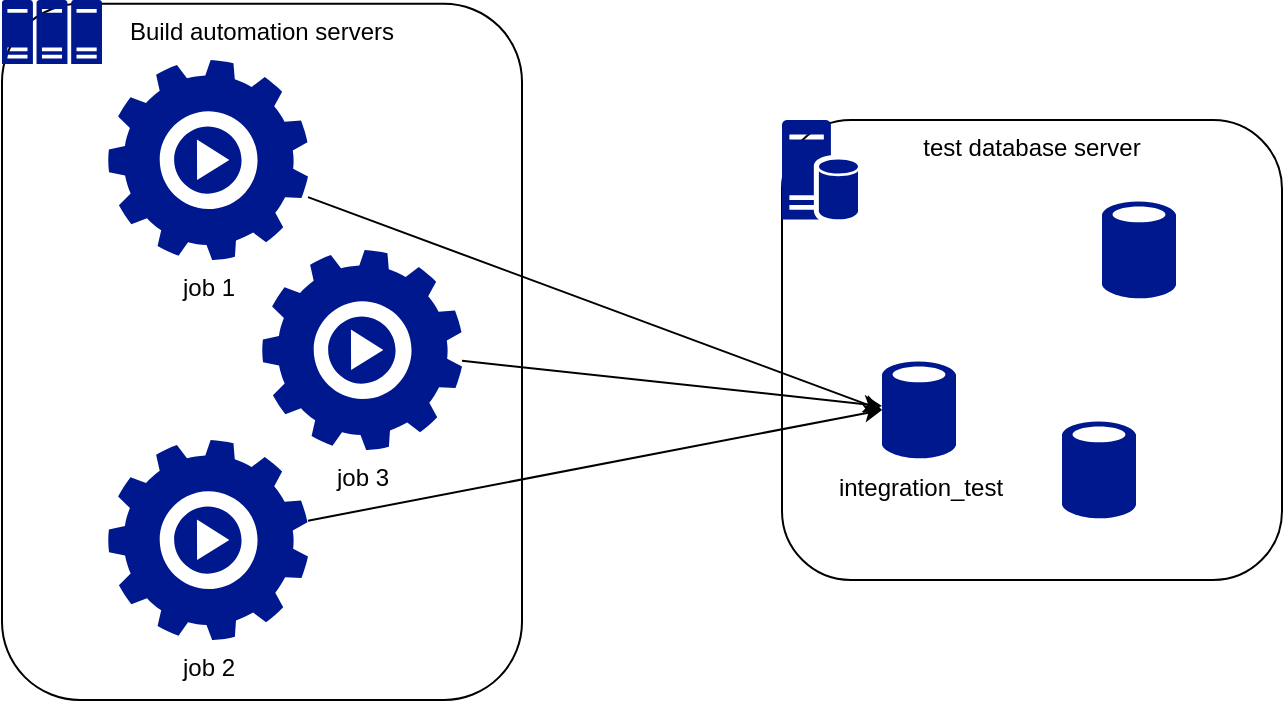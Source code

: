 <mxfile version="27.0.6">
  <diagram name="Page-1" id="qd90vg7wDHwXDk65irhI">
    <mxGraphModel dx="1561" dy="1144" grid="1" gridSize="10" guides="1" tooltips="1" connect="1" arrows="1" fold="1" page="1" pageScale="1" pageWidth="1169" pageHeight="827" math="0" shadow="0">
      <root>
        <mxCell id="0" />
        <mxCell id="1" parent="0" />
        <mxCell id="AqxYJCSFkwcxeiq9YJsx-4" value="test database server" style="rounded=1;whiteSpace=wrap;html=1;verticalAlign=top;" vertex="1" parent="1">
          <mxGeometry x="800" y="200" width="250" height="230" as="geometry" />
        </mxCell>
        <mxCell id="AqxYJCSFkwcxeiq9YJsx-3" value="" style="sketch=0;aspect=fixed;pointerEvents=1;shadow=0;dashed=0;html=1;strokeColor=none;labelPosition=center;verticalLabelPosition=bottom;verticalAlign=top;align=center;fillColor=#00188D;shape=mxgraph.mscae.enterprise.database_server" vertex="1" parent="1">
          <mxGeometry x="800" y="200" width="38" height="50" as="geometry" />
        </mxCell>
        <mxCell id="AqxYJCSFkwcxeiq9YJsx-8" value="" style="sketch=0;aspect=fixed;pointerEvents=1;shadow=0;dashed=0;html=1;strokeColor=none;labelPosition=center;verticalLabelPosition=bottom;verticalAlign=top;align=center;fillColor=#00188D;shape=mxgraph.mscae.enterprise.database_generic" vertex="1" parent="1">
          <mxGeometry x="940" y="350" width="37" height="50" as="geometry" />
        </mxCell>
        <mxCell id="AqxYJCSFkwcxeiq9YJsx-9" value="&lt;div&gt;integration_test&lt;/div&gt;" style="sketch=0;aspect=fixed;pointerEvents=1;shadow=0;dashed=0;html=1;strokeColor=none;labelPosition=center;verticalLabelPosition=bottom;verticalAlign=top;align=center;fillColor=#00188D;shape=mxgraph.mscae.enterprise.database_generic" vertex="1" parent="1">
          <mxGeometry x="850" y="320" width="37" height="50" as="geometry" />
        </mxCell>
        <mxCell id="AqxYJCSFkwcxeiq9YJsx-10" value="" style="sketch=0;aspect=fixed;pointerEvents=1;shadow=0;dashed=0;html=1;strokeColor=none;labelPosition=center;verticalLabelPosition=bottom;verticalAlign=top;align=center;fillColor=#00188D;shape=mxgraph.mscae.enterprise.database_generic" vertex="1" parent="1">
          <mxGeometry x="960" y="240" width="37" height="50" as="geometry" />
        </mxCell>
        <mxCell id="AqxYJCSFkwcxeiq9YJsx-15" value="Build automation servers" style="rounded=1;whiteSpace=wrap;html=1;verticalAlign=top;" vertex="1" parent="1">
          <mxGeometry x="410" y="141.86" width="260" height="348.14" as="geometry" />
        </mxCell>
        <mxCell id="AqxYJCSFkwcxeiq9YJsx-14" value="" style="sketch=0;aspect=fixed;pointerEvents=1;shadow=0;dashed=0;html=1;strokeColor=none;labelPosition=center;verticalLabelPosition=bottom;verticalAlign=top;align=center;fillColor=#00188D;shape=mxgraph.mscae.enterprise.server_farm" vertex="1" parent="1">
          <mxGeometry x="410" y="140" width="50" height="32" as="geometry" />
        </mxCell>
        <mxCell id="AqxYJCSFkwcxeiq9YJsx-13" value="job 1" style="sketch=0;html=1;aspect=fixed;strokeColor=none;shadow=0;fillColor=#00188D;verticalAlign=top;labelPosition=center;verticalLabelPosition=bottom;shape=mxgraph.gcp2.play_gear" vertex="1" parent="1">
          <mxGeometry x="463" y="170.004" width="100" height="100" as="geometry" />
        </mxCell>
        <mxCell id="AqxYJCSFkwcxeiq9YJsx-18" style="rounded=0;orthogonalLoop=1;jettySize=auto;html=1;strokeColor=default;" edge="1" parent="1" source="AqxYJCSFkwcxeiq9YJsx-2" target="AqxYJCSFkwcxeiq9YJsx-9">
          <mxGeometry relative="1" as="geometry" />
        </mxCell>
        <mxCell id="AqxYJCSFkwcxeiq9YJsx-2" value="&lt;div&gt;job 3&lt;/div&gt;" style="sketch=0;html=1;aspect=fixed;strokeColor=none;shadow=0;fillColor=#00188D;verticalAlign=top;labelPosition=center;verticalLabelPosition=bottom;shape=mxgraph.gcp2.play_gear" vertex="1" parent="1">
          <mxGeometry x="540" y="265.002" width="100" height="100" as="geometry" />
        </mxCell>
        <mxCell id="AqxYJCSFkwcxeiq9YJsx-12" value="job 2" style="sketch=0;html=1;aspect=fixed;strokeColor=none;shadow=0;fillColor=#00188D;verticalAlign=top;labelPosition=center;verticalLabelPosition=bottom;shape=mxgraph.gcp2.play_gear" vertex="1" parent="1">
          <mxGeometry x="463" y="360" width="100" height="100" as="geometry" />
        </mxCell>
        <mxCell id="AqxYJCSFkwcxeiq9YJsx-17" style="rounded=0;orthogonalLoop=1;jettySize=auto;html=1;entryX=0;entryY=0.5;entryDx=0;entryDy=0;entryPerimeter=0;" edge="1" parent="1" source="AqxYJCSFkwcxeiq9YJsx-13" target="AqxYJCSFkwcxeiq9YJsx-9">
          <mxGeometry relative="1" as="geometry" />
        </mxCell>
        <mxCell id="AqxYJCSFkwcxeiq9YJsx-19" style="rounded=0;orthogonalLoop=1;jettySize=auto;html=1;entryX=0;entryY=0.5;entryDx=0;entryDy=0;entryPerimeter=0;" edge="1" parent="1" source="AqxYJCSFkwcxeiq9YJsx-12" target="AqxYJCSFkwcxeiq9YJsx-9">
          <mxGeometry relative="1" as="geometry" />
        </mxCell>
      </root>
    </mxGraphModel>
  </diagram>
</mxfile>
